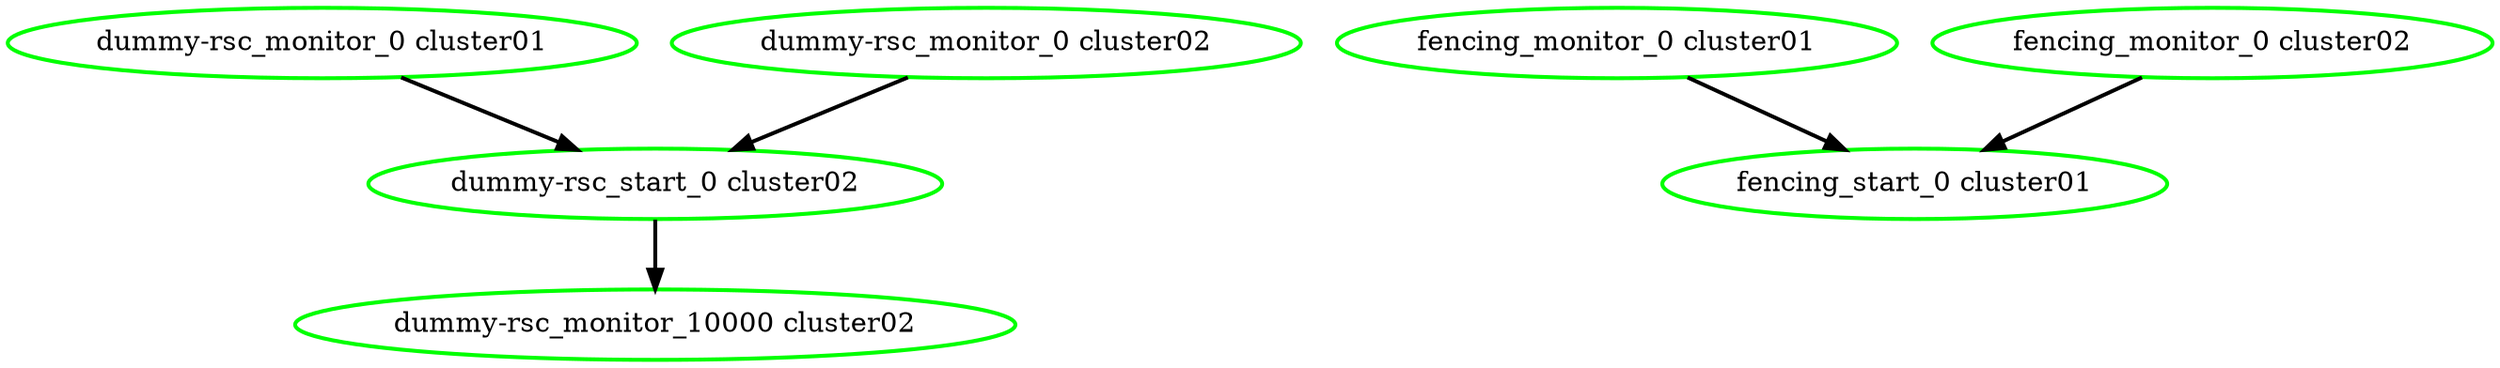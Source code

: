  digraph "g" {
"dummy-rsc_monitor_0 cluster01" -> "dummy-rsc_start_0 cluster02" [ style = bold]
"dummy-rsc_monitor_0 cluster01" [ style=bold color="green" fontcolor="black"]
"dummy-rsc_monitor_0 cluster02" -> "dummy-rsc_start_0 cluster02" [ style = bold]
"dummy-rsc_monitor_0 cluster02" [ style=bold color="green" fontcolor="black"]
"dummy-rsc_monitor_10000 cluster02" [ style=bold color="green" fontcolor="black"]
"dummy-rsc_start_0 cluster02" -> "dummy-rsc_monitor_10000 cluster02" [ style = bold]
"dummy-rsc_start_0 cluster02" [ style=bold color="green" fontcolor="black"]
"fencing_monitor_0 cluster01" -> "fencing_start_0 cluster01" [ style = bold]
"fencing_monitor_0 cluster01" [ style=bold color="green" fontcolor="black"]
"fencing_monitor_0 cluster02" -> "fencing_start_0 cluster01" [ style = bold]
"fencing_monitor_0 cluster02" [ style=bold color="green" fontcolor="black"]
"fencing_start_0 cluster01" [ style=bold color="green" fontcolor="black"]
}

